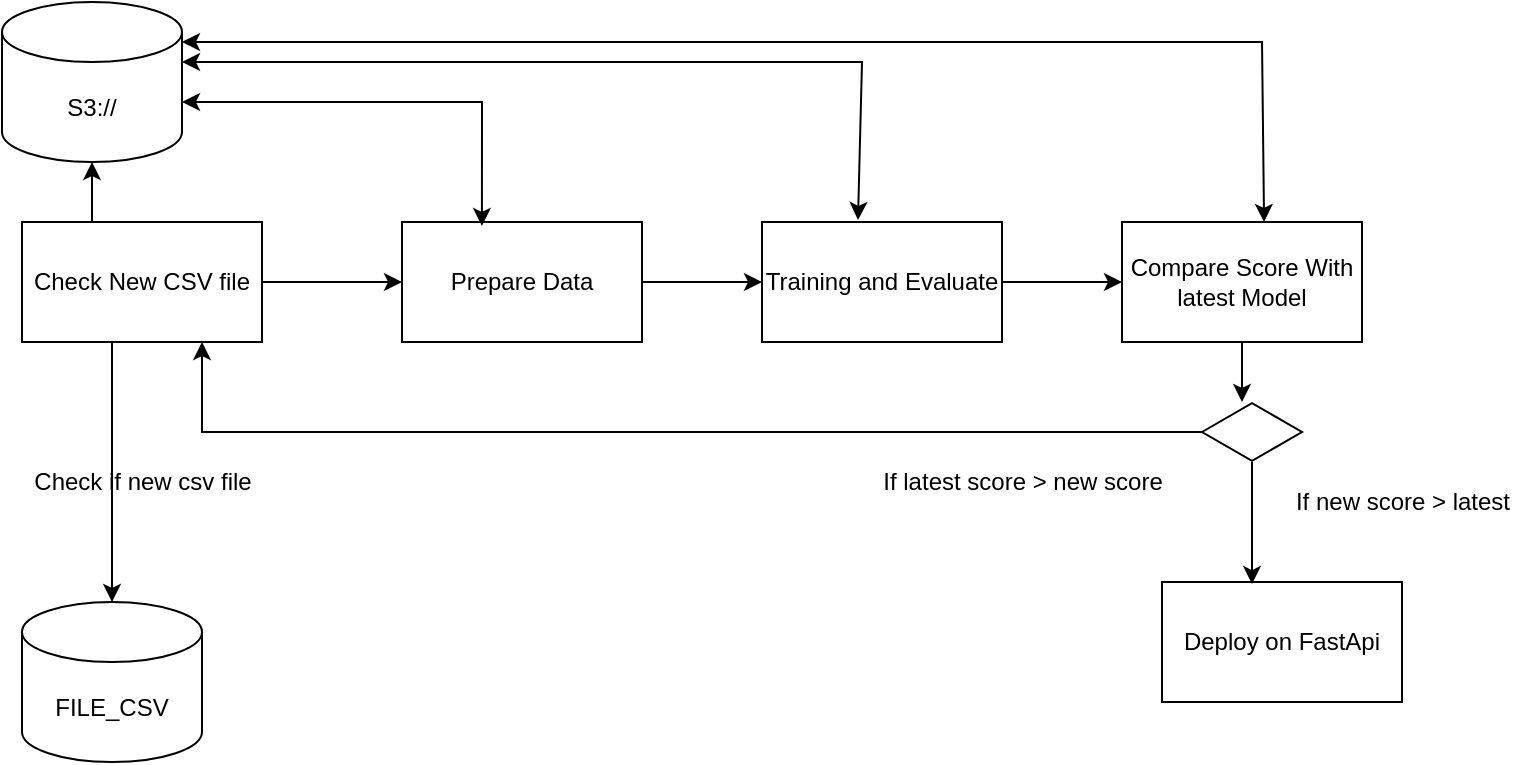 <mxfile version="16.5.1" type="device"><diagram id="OPsPGXD7PS8J7dE97-0t" name="Page-1"><mxGraphModel dx="1422" dy="905" grid="1" gridSize="10" guides="1" tooltips="1" connect="1" arrows="1" fold="1" page="1" pageScale="1" pageWidth="827" pageHeight="1169" math="0" shadow="0"><root><mxCell id="0"/><mxCell id="1" parent="0"/><mxCell id="4EaUwsEuKjzpJTuW6UyM-14" style="edgeStyle=orthogonalEdgeStyle;rounded=0;orthogonalLoop=1;jettySize=auto;html=1;exitX=1;exitY=0.5;exitDx=0;exitDy=0;" edge="1" parent="1" source="4EaUwsEuKjzpJTuW6UyM-1" target="4EaUwsEuKjzpJTuW6UyM-2"><mxGeometry relative="1" as="geometry"/></mxCell><mxCell id="4EaUwsEuKjzpJTuW6UyM-24" style="edgeStyle=orthogonalEdgeStyle;rounded=0;orthogonalLoop=1;jettySize=auto;html=1;exitX=0.25;exitY=0;exitDx=0;exitDy=0;entryX=0.5;entryY=1;entryDx=0;entryDy=0;entryPerimeter=0;" edge="1" parent="1" source="4EaUwsEuKjzpJTuW6UyM-1" target="4EaUwsEuKjzpJTuW6UyM-23"><mxGeometry relative="1" as="geometry"/></mxCell><mxCell id="4EaUwsEuKjzpJTuW6UyM-1" value="Check New CSV file" style="rounded=0;whiteSpace=wrap;html=1;" vertex="1" parent="1"><mxGeometry x="50" y="120" width="120" height="60" as="geometry"/></mxCell><mxCell id="4EaUwsEuKjzpJTuW6UyM-15" style="edgeStyle=orthogonalEdgeStyle;rounded=0;orthogonalLoop=1;jettySize=auto;html=1;exitX=1;exitY=0.5;exitDx=0;exitDy=0;entryX=0;entryY=0.5;entryDx=0;entryDy=0;" edge="1" parent="1" source="4EaUwsEuKjzpJTuW6UyM-2" target="4EaUwsEuKjzpJTuW6UyM-7"><mxGeometry relative="1" as="geometry"/></mxCell><mxCell id="4EaUwsEuKjzpJTuW6UyM-2" value="Prepare Data" style="rounded=0;whiteSpace=wrap;html=1;" vertex="1" parent="1"><mxGeometry x="240" y="120" width="120" height="60" as="geometry"/></mxCell><mxCell id="4EaUwsEuKjzpJTuW6UyM-16" style="edgeStyle=orthogonalEdgeStyle;rounded=0;orthogonalLoop=1;jettySize=auto;html=1;exitX=1;exitY=0.5;exitDx=0;exitDy=0;entryX=0;entryY=0.5;entryDx=0;entryDy=0;" edge="1" parent="1" source="4EaUwsEuKjzpJTuW6UyM-7" target="4EaUwsEuKjzpJTuW6UyM-8"><mxGeometry relative="1" as="geometry"/></mxCell><mxCell id="4EaUwsEuKjzpJTuW6UyM-7" value="Training and Evaluate" style="rounded=0;whiteSpace=wrap;html=1;" vertex="1" parent="1"><mxGeometry x="420" y="120" width="120" height="60" as="geometry"/></mxCell><mxCell id="4EaUwsEuKjzpJTuW6UyM-19" style="edgeStyle=orthogonalEdgeStyle;rounded=0;orthogonalLoop=1;jettySize=auto;html=1;exitX=0.5;exitY=1;exitDx=0;exitDy=0;entryX=0.4;entryY=0;entryDx=0;entryDy=0;entryPerimeter=0;" edge="1" parent="1" source="4EaUwsEuKjzpJTuW6UyM-8" target="4EaUwsEuKjzpJTuW6UyM-17"><mxGeometry relative="1" as="geometry"/></mxCell><mxCell id="4EaUwsEuKjzpJTuW6UyM-8" value="Compare Score With latest Model" style="rounded=0;whiteSpace=wrap;html=1;" vertex="1" parent="1"><mxGeometry x="600" y="120" width="120" height="60" as="geometry"/></mxCell><mxCell id="4EaUwsEuKjzpJTuW6UyM-9" value="Deploy on FastApi" style="rounded=0;whiteSpace=wrap;html=1;" vertex="1" parent="1"><mxGeometry x="620" y="300" width="120" height="60" as="geometry"/></mxCell><mxCell id="4EaUwsEuKjzpJTuW6UyM-10" value="FILE_CSV" style="shape=cylinder3;whiteSpace=wrap;html=1;boundedLbl=1;backgroundOutline=1;size=15;" vertex="1" parent="1"><mxGeometry x="50" y="310" width="90" height="80" as="geometry"/></mxCell><mxCell id="4EaUwsEuKjzpJTuW6UyM-11" value="" style="endArrow=classic;html=1;rounded=0;entryX=0.5;entryY=0;entryDx=0;entryDy=0;entryPerimeter=0;" edge="1" parent="1" target="4EaUwsEuKjzpJTuW6UyM-10"><mxGeometry relative="1" as="geometry"><mxPoint x="95" y="180" as="sourcePoint"/><mxPoint x="190" y="180" as="targetPoint"/><Array as="points"><mxPoint x="95" y="250"/></Array></mxGeometry></mxCell><mxCell id="4EaUwsEuKjzpJTuW6UyM-13" value="Check if new csv file" style="text;html=1;resizable=0;autosize=1;align=center;verticalAlign=middle;points=[];fillColor=none;strokeColor=none;rounded=0;" vertex="1" parent="1"><mxGeometry x="50" y="240" width="120" height="20" as="geometry"/></mxCell><mxCell id="4EaUwsEuKjzpJTuW6UyM-20" style="edgeStyle=orthogonalEdgeStyle;rounded=0;orthogonalLoop=1;jettySize=auto;html=1;entryX=0.375;entryY=0.017;entryDx=0;entryDy=0;entryPerimeter=0;" edge="1" parent="1" source="4EaUwsEuKjzpJTuW6UyM-17" target="4EaUwsEuKjzpJTuW6UyM-9"><mxGeometry relative="1" as="geometry"/></mxCell><mxCell id="4EaUwsEuKjzpJTuW6UyM-21" style="edgeStyle=orthogonalEdgeStyle;rounded=0;orthogonalLoop=1;jettySize=auto;html=1;entryX=0.75;entryY=1;entryDx=0;entryDy=0;" edge="1" parent="1" source="4EaUwsEuKjzpJTuW6UyM-17" target="4EaUwsEuKjzpJTuW6UyM-1"><mxGeometry relative="1" as="geometry"/></mxCell><mxCell id="4EaUwsEuKjzpJTuW6UyM-17" value="" style="html=1;whiteSpace=wrap;aspect=fixed;shape=isoRectangle;" vertex="1" parent="1"><mxGeometry x="640" y="210" width="50" height="30" as="geometry"/></mxCell><mxCell id="4EaUwsEuKjzpJTuW6UyM-18" value="If new score &amp;gt; latest" style="text;html=1;resizable=0;autosize=1;align=center;verticalAlign=middle;points=[];fillColor=none;strokeColor=none;rounded=0;" vertex="1" parent="1"><mxGeometry x="680" y="250" width="120" height="20" as="geometry"/></mxCell><mxCell id="4EaUwsEuKjzpJTuW6UyM-22" value="If latest score &amp;gt; new score" style="text;html=1;resizable=0;autosize=1;align=center;verticalAlign=middle;points=[];fillColor=none;strokeColor=none;rounded=0;" vertex="1" parent="1"><mxGeometry x="470" y="240" width="160" height="20" as="geometry"/></mxCell><mxCell id="4EaUwsEuKjzpJTuW6UyM-23" value="S3://" style="shape=cylinder3;whiteSpace=wrap;html=1;boundedLbl=1;backgroundOutline=1;size=15;" vertex="1" parent="1"><mxGeometry x="40" y="10" width="90" height="80" as="geometry"/></mxCell><mxCell id="4EaUwsEuKjzpJTuW6UyM-27" value="" style="endArrow=classic;startArrow=classic;html=1;rounded=0;exitX=0.333;exitY=0.033;exitDx=0;exitDy=0;exitPerimeter=0;" edge="1" parent="1" source="4EaUwsEuKjzpJTuW6UyM-2"><mxGeometry width="50" height="50" relative="1" as="geometry"><mxPoint x="280" y="110" as="sourcePoint"/><mxPoint x="130" y="60" as="targetPoint"/><Array as="points"><mxPoint x="280" y="60"/></Array></mxGeometry></mxCell><mxCell id="4EaUwsEuKjzpJTuW6UyM-28" value="" style="endArrow=classic;startArrow=classic;html=1;rounded=0;exitX=0.4;exitY=-0.017;exitDx=0;exitDy=0;exitPerimeter=0;" edge="1" parent="1" source="4EaUwsEuKjzpJTuW6UyM-7"><mxGeometry width="50" height="50" relative="1" as="geometry"><mxPoint x="279.96" y="101.98" as="sourcePoint"/><mxPoint x="130" y="40" as="targetPoint"/><Array as="points"><mxPoint x="470" y="40"/></Array></mxGeometry></mxCell><mxCell id="4EaUwsEuKjzpJTuW6UyM-29" value="" style="endArrow=classic;startArrow=classic;html=1;rounded=0;exitX=0.592;exitY=0;exitDx=0;exitDy=0;exitPerimeter=0;" edge="1" parent="1" source="4EaUwsEuKjzpJTuW6UyM-8"><mxGeometry width="50" height="50" relative="1" as="geometry"><mxPoint x="468" y="108.98" as="sourcePoint"/><mxPoint x="130" y="30" as="targetPoint"/><Array as="points"><mxPoint x="670" y="30"/></Array></mxGeometry></mxCell></root></mxGraphModel></diagram></mxfile>